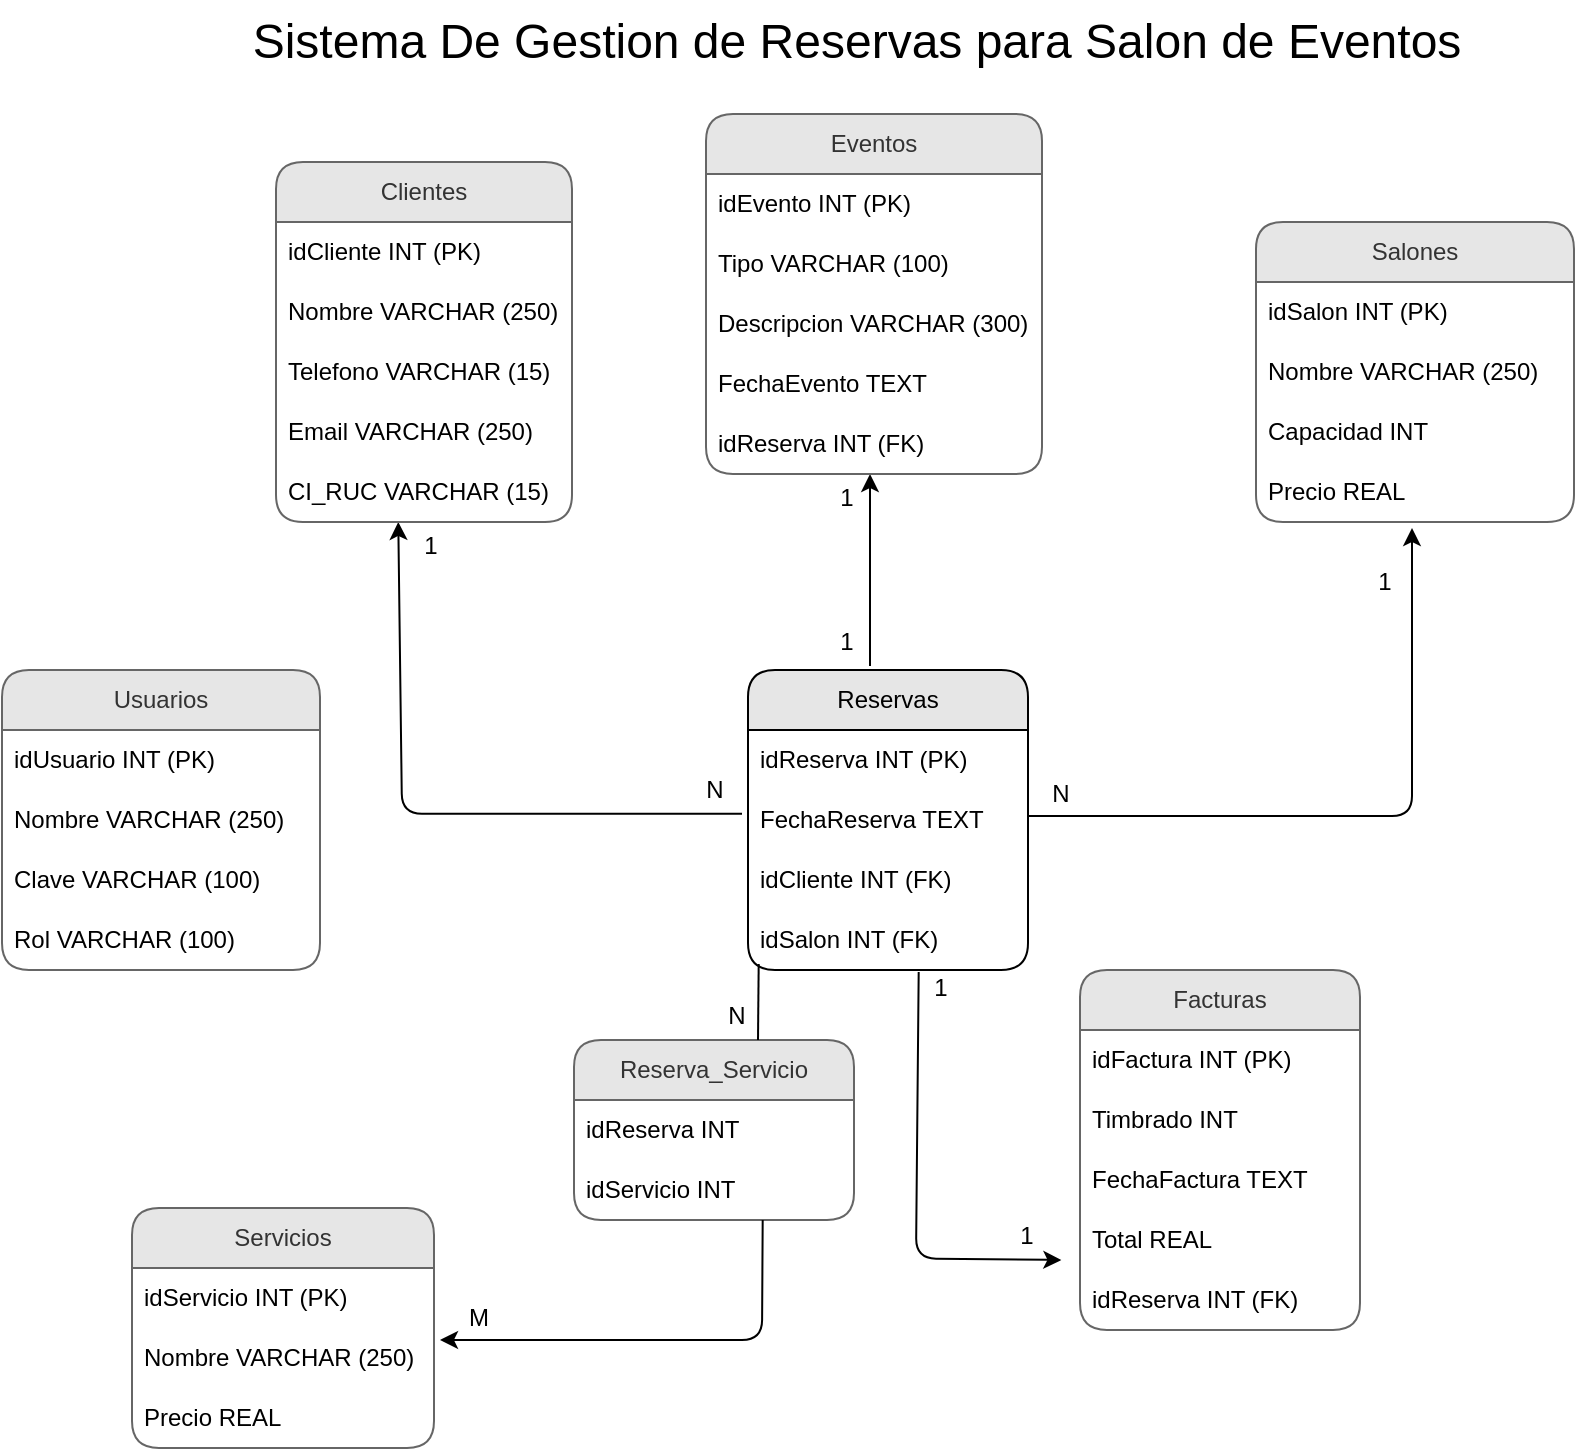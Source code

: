 <mxfile>
    <diagram id="V7iN0_9QD75f7wqs8UJC" name="Page-1">
        <mxGraphModel dx="1954" dy="2449" grid="0" gridSize="10" guides="1" tooltips="1" connect="1" arrows="1" fold="1" page="0" pageScale="1" pageWidth="850" pageHeight="1100" background="light-dark(#FFFFFF,#FFFFFF)" math="0" shadow="0">
            <root>
                <mxCell id="0"/>
                <mxCell id="1" parent="0"/>
                <mxCell id="2" value="" style="edgeStyle=none;html=1;" parent="1" edge="1">
                    <mxGeometry relative="1" as="geometry">
                        <mxPoint x="-96.0" y="-960" as="sourcePoint"/>
                        <mxPoint x="-96.0" y="-1056" as="targetPoint"/>
                    </mxGeometry>
                </mxCell>
                <mxCell id="3" value="" style="edgeStyle=none;html=1;exitX=1;exitY=0;exitDx=0;exitDy=0;entryX=0.5;entryY=1;entryDx=0;entryDy=0;" parent="1" edge="1">
                    <mxGeometry relative="1" as="geometry">
                        <mxPoint x="-17" y="-885.0" as="sourcePoint"/>
                        <mxPoint x="175" y="-1029" as="targetPoint"/>
                        <Array as="points">
                            <mxPoint x="55" y="-885"/>
                            <mxPoint x="175" y="-885"/>
                        </Array>
                    </mxGeometry>
                </mxCell>
                <mxCell id="4" value="" style="edgeStyle=none;html=1;exitX=0;exitY=0.5;exitDx=0;exitDy=0;entryX=0.451;entryY=0.937;entryDx=0;entryDy=0;entryPerimeter=0;" parent="1" edge="1">
                    <mxGeometry relative="1" as="geometry">
                        <Array as="points">
                            <mxPoint x="-330" y="-886.11"/>
                        </Array>
                        <mxPoint x="-160" y="-886.11" as="sourcePoint"/>
                        <mxPoint x="-331.86" y="-1032" as="targetPoint"/>
                    </mxGeometry>
                </mxCell>
                <mxCell id="8" value="1" style="text;html=1;align=center;verticalAlign=middle;resizable=0;points=[];autosize=1;strokeColor=none;fillColor=none;" parent="1" vertex="1">
                    <mxGeometry x="149" y="-1014" width="24" height="24" as="geometry"/>
                </mxCell>
                <mxCell id="9" value="1" style="text;html=1;align=center;verticalAlign=middle;resizable=0;points=[];autosize=1;strokeColor=none;fillColor=none;" parent="1" vertex="1">
                    <mxGeometry x="-120" y="-1056" width="24" height="24" as="geometry"/>
                </mxCell>
                <mxCell id="10" value="1" style="text;html=1;align=center;verticalAlign=middle;resizable=0;points=[];autosize=1;strokeColor=none;fillColor=none;" parent="1" vertex="1">
                    <mxGeometry x="-120" y="-984" width="24" height="24" as="geometry"/>
                </mxCell>
                <mxCell id="11" value="&lt;span style=&quot;text-wrap-mode: nowrap;&quot;&gt;&lt;font color=&quot;#000000&quot;&gt;N&lt;/font&gt;&lt;/span&gt;" style="text;html=1;align=center;verticalAlign=middle;resizable=0;points=[];autosize=1;strokeColor=none;fillColor=none;" parent="1" vertex="1">
                    <mxGeometry x="-13" y="-908" width="24" height="24" as="geometry"/>
                </mxCell>
                <mxCell id="13" value="1" style="text;html=1;align=center;verticalAlign=middle;resizable=0;points=[];autosize=1;strokeColor=none;fillColor=none;" parent="1" vertex="1">
                    <mxGeometry x="-328" y="-1032" width="24" height="24" as="geometry"/>
                </mxCell>
                <mxCell id="14" value="N" style="text;html=1;align=center;verticalAlign=middle;resizable=0;points=[];autosize=1;strokeColor=none;fillColor=none;" parent="1" vertex="1">
                    <mxGeometry x="-186" y="-910" width="24" height="24" as="geometry"/>
                </mxCell>
                <mxCell id="16" value="N" style="text;html=1;align=center;verticalAlign=middle;resizable=0;points=[];autosize=1;strokeColor=none;fillColor=none;" parent="1" vertex="1">
                    <mxGeometry x="-175" y="-797" width="24" height="24" as="geometry"/>
                </mxCell>
                <mxCell id="17" value="M" style="text;html=1;align=center;verticalAlign=middle;resizable=0;points=[];autosize=1;strokeColor=none;fillColor=none;" parent="1" vertex="1">
                    <mxGeometry x="-304" y="-646" width="24" height="24" as="geometry"/>
                </mxCell>
                <mxCell id="18" value="" style="edgeStyle=none;html=1;exitX=0.382;exitY=1.008;exitDx=0;exitDy=0;exitPerimeter=0;" parent="1" edge="1">
                    <mxGeometry relative="1" as="geometry">
                        <mxPoint x="-71.656" y="-807.002" as="sourcePoint"/>
                        <mxPoint x="-0.33" y="-663" as="targetPoint"/>
                        <Array as="points">
                            <mxPoint x="-73" y="-663.77"/>
                        </Array>
                    </mxGeometry>
                </mxCell>
                <mxCell id="20" value="1" style="text;html=1;align=center;verticalAlign=middle;resizable=0;points=[];autosize=1;strokeColor=none;fillColor=none;" parent="1" vertex="1">
                    <mxGeometry x="-73" y="-811" width="24" height="24" as="geometry"/>
                </mxCell>
                <mxCell id="21" value="1" style="text;html=1;align=center;verticalAlign=middle;resizable=0;points=[];autosize=1;strokeColor=none;fillColor=none;" parent="1" vertex="1">
                    <mxGeometry x="-31" y="-688" width="25" height="26" as="geometry"/>
                </mxCell>
                <mxCell id="25" value="Clientes" style="swimlane;fontStyle=0;childLayout=stackLayout;horizontal=1;startSize=30;horizontalStack=0;resizeParent=1;resizeParentMax=0;resizeLast=0;collapsible=1;marginBottom=0;whiteSpace=wrap;html=1;rounded=1;fillColor=#E6E6E6;strokeColor=#666666;fontColor=#333333;labelBackgroundColor=none;textShadow=0;" parent="1" vertex="1">
                    <mxGeometry x="-393" y="-1212" width="148" height="180" as="geometry"/>
                </mxCell>
                <mxCell id="26" value="idCliente INT (PK)" style="text;strokeColor=none;fillColor=none;align=left;verticalAlign=middle;spacingLeft=4;spacingRight=4;overflow=hidden;points=[[0,0.5],[1,0.5]];portConstraint=eastwest;rotatable=0;whiteSpace=wrap;html=1;" parent="25" vertex="1">
                    <mxGeometry y="30" width="148" height="30" as="geometry"/>
                </mxCell>
                <mxCell id="30" value="Nombre VARCHAR (250)" style="text;strokeColor=none;fillColor=none;align=left;verticalAlign=middle;spacingLeft=4;spacingRight=4;overflow=hidden;points=[[0,0.5],[1,0.5]];portConstraint=eastwest;rotatable=0;whiteSpace=wrap;html=1;" parent="25" vertex="1">
                    <mxGeometry y="60" width="148" height="30" as="geometry"/>
                </mxCell>
                <mxCell id="29" value="Telefono VARCHAR (15)" style="text;strokeColor=none;fillColor=none;align=left;verticalAlign=middle;spacingLeft=4;spacingRight=4;overflow=hidden;points=[[0,0.5],[1,0.5]];portConstraint=eastwest;rotatable=0;whiteSpace=wrap;html=1;" parent="25" vertex="1">
                    <mxGeometry y="90" width="148" height="30" as="geometry"/>
                </mxCell>
                <mxCell id="27" value="Email VARCHAR (250)" style="text;strokeColor=none;fillColor=none;align=left;verticalAlign=middle;spacingLeft=4;spacingRight=4;overflow=hidden;points=[[0,0.5],[1,0.5]];portConstraint=eastwest;rotatable=0;whiteSpace=wrap;html=1;" parent="25" vertex="1">
                    <mxGeometry y="120" width="148" height="30" as="geometry"/>
                </mxCell>
                <mxCell id="28" value="CI_RUC VARCHAR (15)" style="text;strokeColor=none;fillColor=none;align=left;verticalAlign=middle;spacingLeft=4;spacingRight=4;overflow=hidden;points=[[0,0.5],[1,0.5]];portConstraint=eastwest;rotatable=0;whiteSpace=wrap;html=1;" parent="25" vertex="1">
                    <mxGeometry y="150" width="148" height="30" as="geometry"/>
                </mxCell>
                <mxCell id="31" value="Eventos" style="swimlane;fontStyle=0;childLayout=stackLayout;horizontal=1;startSize=30;horizontalStack=0;resizeParent=1;resizeParentMax=0;resizeLast=0;collapsible=1;marginBottom=0;whiteSpace=wrap;html=1;rounded=1;fillColor=#E6E6E6;strokeColor=#666666;fontColor=#333333;labelBackgroundColor=none;textShadow=0;" parent="1" vertex="1">
                    <mxGeometry x="-178" y="-1236" width="168" height="180" as="geometry"/>
                </mxCell>
                <mxCell id="32" value="idEvento INT (PK)" style="text;strokeColor=none;fillColor=none;align=left;verticalAlign=middle;spacingLeft=4;spacingRight=4;overflow=hidden;points=[[0,0.5],[1,0.5]];portConstraint=eastwest;rotatable=0;whiteSpace=wrap;html=1;" parent="31" vertex="1">
                    <mxGeometry y="30" width="168" height="30" as="geometry"/>
                </mxCell>
                <mxCell id="33" value="Tipo VARCHAR (100)" style="text;strokeColor=none;fillColor=none;align=left;verticalAlign=middle;spacingLeft=4;spacingRight=4;overflow=hidden;points=[[0,0.5],[1,0.5]];portConstraint=eastwest;rotatable=0;whiteSpace=wrap;html=1;" parent="31" vertex="1">
                    <mxGeometry y="60" width="168" height="30" as="geometry"/>
                </mxCell>
                <mxCell id="34" value="Descripcion VARCHAR (300)" style="text;strokeColor=none;fillColor=none;align=left;verticalAlign=middle;spacingLeft=4;spacingRight=4;overflow=hidden;points=[[0,0.5],[1,0.5]];portConstraint=eastwest;rotatable=0;whiteSpace=wrap;html=1;" parent="31" vertex="1">
                    <mxGeometry y="90" width="168" height="30" as="geometry"/>
                </mxCell>
                <mxCell id="74" value="FechaEvento TEXT" style="text;strokeColor=none;fillColor=none;align=left;verticalAlign=middle;spacingLeft=4;spacingRight=4;overflow=hidden;points=[[0,0.5],[1,0.5]];portConstraint=eastwest;rotatable=0;whiteSpace=wrap;html=1;" parent="31" vertex="1">
                    <mxGeometry y="120" width="168" height="30" as="geometry"/>
                </mxCell>
                <mxCell id="35" value="idReserva INT (FK)" style="text;strokeColor=none;fillColor=none;align=left;verticalAlign=middle;spacingLeft=4;spacingRight=4;overflow=hidden;points=[[0,0.5],[1,0.5]];portConstraint=eastwest;rotatable=0;whiteSpace=wrap;html=1;" parent="31" vertex="1">
                    <mxGeometry y="150" width="168" height="30" as="geometry"/>
                </mxCell>
                <mxCell id="38" value="Salones" style="swimlane;fontStyle=0;childLayout=stackLayout;horizontal=1;startSize=30;horizontalStack=0;resizeParent=1;resizeParentMax=0;resizeLast=0;collapsible=1;marginBottom=0;whiteSpace=wrap;html=1;rounded=1;fillColor=#E6E6E6;strokeColor=#666666;fontColor=#333333;labelBackgroundColor=none;textShadow=0;" parent="1" vertex="1">
                    <mxGeometry x="97" y="-1182" width="159" height="150" as="geometry"/>
                </mxCell>
                <mxCell id="39" value="idSalon INT (PK)" style="text;strokeColor=none;fillColor=none;align=left;verticalAlign=middle;spacingLeft=4;spacingRight=4;overflow=hidden;points=[[0,0.5],[1,0.5]];portConstraint=eastwest;rotatable=0;whiteSpace=wrap;html=1;" parent="38" vertex="1">
                    <mxGeometry y="30" width="159" height="30" as="geometry"/>
                </mxCell>
                <mxCell id="40" value="Nombre VARCHAR (250)" style="text;strokeColor=none;fillColor=none;align=left;verticalAlign=middle;spacingLeft=4;spacingRight=4;overflow=hidden;points=[[0,0.5],[1,0.5]];portConstraint=eastwest;rotatable=0;whiteSpace=wrap;html=1;" parent="38" vertex="1">
                    <mxGeometry y="60" width="159" height="30" as="geometry"/>
                </mxCell>
                <mxCell id="41" value="Capacidad INT" style="text;strokeColor=none;fillColor=none;align=left;verticalAlign=middle;spacingLeft=4;spacingRight=4;overflow=hidden;points=[[0,0.5],[1,0.5]];portConstraint=eastwest;rotatable=0;whiteSpace=wrap;html=1;" parent="38" vertex="1">
                    <mxGeometry y="90" width="159" height="30" as="geometry"/>
                </mxCell>
                <mxCell id="42" value="Precio REAL" style="text;strokeColor=none;fillColor=none;align=left;verticalAlign=middle;spacingLeft=4;spacingRight=4;overflow=hidden;points=[[0,0.5],[1,0.5]];portConstraint=eastwest;rotatable=0;whiteSpace=wrap;html=1;" parent="38" vertex="1">
                    <mxGeometry y="120" width="159" height="30" as="geometry"/>
                </mxCell>
                <mxCell id="43" value="Servicios" style="swimlane;fontStyle=0;childLayout=stackLayout;horizontal=1;startSize=30;horizontalStack=0;resizeParent=1;resizeParentMax=0;resizeLast=0;collapsible=1;marginBottom=0;whiteSpace=wrap;html=1;rounded=1;fillColor=#E6E6E6;strokeColor=#666666;fontColor=#333333;labelBackgroundColor=none;textShadow=0;" parent="1" vertex="1">
                    <mxGeometry x="-465" y="-689" width="151" height="120" as="geometry"/>
                </mxCell>
                <mxCell id="44" value="idServicio INT (PK)" style="text;strokeColor=none;fillColor=none;align=left;verticalAlign=middle;spacingLeft=4;spacingRight=4;overflow=hidden;points=[[0,0.5],[1,0.5]];portConstraint=eastwest;rotatable=0;whiteSpace=wrap;html=1;" parent="43" vertex="1">
                    <mxGeometry y="30" width="151" height="30" as="geometry"/>
                </mxCell>
                <mxCell id="45" value="Nombre VARCHAR (250)" style="text;strokeColor=none;fillColor=none;align=left;verticalAlign=middle;spacingLeft=4;spacingRight=4;overflow=hidden;points=[[0,0.5],[1,0.5]];portConstraint=eastwest;rotatable=0;whiteSpace=wrap;html=1;" parent="43" vertex="1">
                    <mxGeometry y="60" width="151" height="30" as="geometry"/>
                </mxCell>
                <mxCell id="47" value="Precio REAL" style="text;strokeColor=none;fillColor=none;align=left;verticalAlign=middle;spacingLeft=4;spacingRight=4;overflow=hidden;points=[[0,0.5],[1,0.5]];portConstraint=eastwest;rotatable=0;whiteSpace=wrap;html=1;" parent="43" vertex="1">
                    <mxGeometry y="90" width="151" height="30" as="geometry"/>
                </mxCell>
                <mxCell id="48" value="Facturas" style="swimlane;fontStyle=0;childLayout=stackLayout;horizontal=1;startSize=30;horizontalStack=0;resizeParent=1;resizeParentMax=0;resizeLast=0;collapsible=1;marginBottom=0;whiteSpace=wrap;html=1;rounded=1;fillColor=#E6E6E6;strokeColor=#666666;fontColor=#333333;labelBackgroundColor=none;textShadow=0;" parent="1" vertex="1">
                    <mxGeometry x="9" y="-808" width="140" height="180" as="geometry"/>
                </mxCell>
                <mxCell id="49" value="idFactura INT (PK)" style="text;strokeColor=none;fillColor=none;align=left;verticalAlign=middle;spacingLeft=4;spacingRight=4;overflow=hidden;points=[[0,0.5],[1,0.5]];portConstraint=eastwest;rotatable=0;whiteSpace=wrap;html=1;" parent="48" vertex="1">
                    <mxGeometry y="30" width="140" height="30" as="geometry"/>
                </mxCell>
                <mxCell id="50" value="Timbrado INT" style="text;strokeColor=none;fillColor=none;align=left;verticalAlign=middle;spacingLeft=4;spacingRight=4;overflow=hidden;points=[[0,0.5],[1,0.5]];portConstraint=eastwest;rotatable=0;whiteSpace=wrap;html=1;" parent="48" vertex="1">
                    <mxGeometry y="60" width="140" height="30" as="geometry"/>
                </mxCell>
                <mxCell id="51" value="FechaFactura TEXT" style="text;strokeColor=none;fillColor=none;align=left;verticalAlign=middle;spacingLeft=4;spacingRight=4;overflow=hidden;points=[[0,0.5],[1,0.5]];portConstraint=eastwest;rotatable=0;whiteSpace=wrap;html=1;" parent="48" vertex="1">
                    <mxGeometry y="90" width="140" height="30" as="geometry"/>
                </mxCell>
                <mxCell id="54" value="Total REAL" style="text;strokeColor=none;fillColor=none;align=left;verticalAlign=middle;spacingLeft=4;spacingRight=4;overflow=hidden;points=[[0,0.5],[1,0.5]];portConstraint=eastwest;rotatable=0;whiteSpace=wrap;html=1;" parent="48" vertex="1">
                    <mxGeometry y="120" width="140" height="30" as="geometry"/>
                </mxCell>
                <mxCell id="53" value="idReserva INT (FK)" style="text;strokeColor=none;fillColor=none;align=left;verticalAlign=middle;spacingLeft=4;spacingRight=4;overflow=hidden;points=[[0,0.5],[1,0.5]];portConstraint=eastwest;rotatable=0;whiteSpace=wrap;html=1;" parent="48" vertex="1">
                    <mxGeometry y="150" width="140" height="30" as="geometry"/>
                </mxCell>
                <mxCell id="55" value="Reservas" style="swimlane;fontStyle=0;childLayout=stackLayout;horizontal=1;startSize=30;horizontalStack=0;resizeParent=1;resizeParentMax=0;resizeLast=0;collapsible=1;marginBottom=0;whiteSpace=wrap;html=1;rounded=1;swimlaneLine=1;gradientColor=none;fillColor=#E6E6E6;" parent="1" vertex="1">
                    <mxGeometry x="-157" y="-958" width="140" height="150" as="geometry"/>
                </mxCell>
                <mxCell id="56" value="idReserva INT (PK)" style="text;strokeColor=none;fillColor=none;align=left;verticalAlign=middle;spacingLeft=4;spacingRight=4;overflow=hidden;points=[[0,0.5],[1,0.5]];portConstraint=eastwest;rotatable=0;whiteSpace=wrap;html=1;" parent="55" vertex="1">
                    <mxGeometry y="30" width="140" height="30" as="geometry"/>
                </mxCell>
                <mxCell id="57" value="FechaReserva TEXT" style="text;strokeColor=none;fillColor=none;align=left;verticalAlign=middle;spacingLeft=4;spacingRight=4;overflow=hidden;points=[[0,0.5],[1,0.5]];portConstraint=eastwest;rotatable=0;whiteSpace=wrap;html=1;" parent="55" vertex="1">
                    <mxGeometry y="60" width="140" height="30" as="geometry"/>
                </mxCell>
                <mxCell id="59" value="idCliente INT (FK)" style="text;strokeColor=none;fillColor=none;align=left;verticalAlign=middle;spacingLeft=4;spacingRight=4;overflow=hidden;points=[[0,0.5],[1,0.5]];portConstraint=eastwest;rotatable=0;whiteSpace=wrap;html=1;" parent="55" vertex="1">
                    <mxGeometry y="90" width="140" height="30" as="geometry"/>
                </mxCell>
                <mxCell id="58" value="idSalon INT (FK)" style="text;strokeColor=none;fillColor=none;align=left;verticalAlign=middle;spacingLeft=4;spacingRight=4;overflow=hidden;points=[[0,0.5],[1,0.5]];portConstraint=eastwest;rotatable=0;whiteSpace=wrap;html=1;" parent="55" vertex="1">
                    <mxGeometry y="120" width="140" height="30" as="geometry"/>
                </mxCell>
                <mxCell id="66" value="Reserva_Servicio" style="swimlane;fontStyle=0;childLayout=stackLayout;horizontal=1;startSize=30;horizontalStack=0;resizeParent=1;resizeParentMax=0;resizeLast=0;collapsible=1;marginBottom=0;whiteSpace=wrap;html=1;rounded=1;fillColor=#E6E6E6;strokeColor=#666666;fontColor=#333333;labelBackgroundColor=none;textShadow=0;" parent="1" vertex="1">
                    <mxGeometry x="-244" y="-773" width="140" height="90" as="geometry"/>
                </mxCell>
                <mxCell id="67" value="idReserva INT" style="text;strokeColor=none;fillColor=none;align=left;verticalAlign=middle;spacingLeft=4;spacingRight=4;overflow=hidden;points=[[0,0.5],[1,0.5]];portConstraint=eastwest;rotatable=0;whiteSpace=wrap;html=1;" parent="66" vertex="1">
                    <mxGeometry y="30" width="140" height="30" as="geometry"/>
                </mxCell>
                <mxCell id="68" value="idServicio INT" style="text;strokeColor=none;fillColor=none;align=left;verticalAlign=middle;spacingLeft=4;spacingRight=4;overflow=hidden;points=[[0,0.5],[1,0.5]];portConstraint=eastwest;rotatable=0;whiteSpace=wrap;html=1;" parent="66" vertex="1">
                    <mxGeometry y="60" width="140" height="30" as="geometry"/>
                </mxCell>
                <mxCell id="71" value="" style="edgeStyle=none;html=1;exitX=0.382;exitY=1.008;exitDx=0;exitDy=0;exitPerimeter=0;strokeColor=default;endArrow=none;endFill=0;" parent="1" edge="1">
                    <mxGeometry relative="1" as="geometry">
                        <mxPoint x="-151.656" y="-811.002" as="sourcePoint"/>
                        <mxPoint x="-152" y="-773" as="targetPoint"/>
                        <Array as="points"/>
                    </mxGeometry>
                </mxCell>
                <mxCell id="72" value="" style="edgeStyle=none;html=1;exitX=0.382;exitY=1.008;exitDx=0;exitDy=0;exitPerimeter=0;" parent="1" edge="1">
                    <mxGeometry relative="1" as="geometry">
                        <mxPoint x="-149.656" y="-683.002" as="sourcePoint"/>
                        <mxPoint x="-311" y="-623" as="targetPoint"/>
                        <Array as="points">
                            <mxPoint x="-150" y="-623"/>
                        </Array>
                    </mxGeometry>
                </mxCell>
                <mxCell id="73" value="&lt;font style=&quot;font-size: 24px;&quot;&gt;Sistema De Gestion de Reservas para Salon de Eventos&lt;/font&gt;" style="text;html=1;align=center;verticalAlign=middle;resizable=0;points=[];autosize=1;strokeColor=none;fillColor=none;" parent="1" vertex="1">
                    <mxGeometry x="-414" y="-1293" width="622" height="41" as="geometry"/>
                </mxCell>
                <mxCell id="75" value="Usuarios" style="swimlane;fontStyle=0;childLayout=stackLayout;horizontal=1;startSize=30;horizontalStack=0;resizeParent=1;resizeParentMax=0;resizeLast=0;collapsible=1;marginBottom=0;whiteSpace=wrap;html=1;rounded=1;fillColor=#E6E6E6;strokeColor=#666666;fontColor=#333333;labelBackgroundColor=none;textShadow=0;" vertex="1" parent="1">
                    <mxGeometry x="-530" y="-958" width="159" height="150" as="geometry"/>
                </mxCell>
                <mxCell id="76" value="idUsuario INT (PK)" style="text;strokeColor=none;fillColor=none;align=left;verticalAlign=middle;spacingLeft=4;spacingRight=4;overflow=hidden;points=[[0,0.5],[1,0.5]];portConstraint=eastwest;rotatable=0;whiteSpace=wrap;html=1;" vertex="1" parent="75">
                    <mxGeometry y="30" width="159" height="30" as="geometry"/>
                </mxCell>
                <mxCell id="77" value="Nombre VARCHAR (250)" style="text;strokeColor=none;fillColor=none;align=left;verticalAlign=middle;spacingLeft=4;spacingRight=4;overflow=hidden;points=[[0,0.5],[1,0.5]];portConstraint=eastwest;rotatable=0;whiteSpace=wrap;html=1;" vertex="1" parent="75">
                    <mxGeometry y="60" width="159" height="30" as="geometry"/>
                </mxCell>
                <mxCell id="78" value="Clave VARCHAR (100)" style="text;strokeColor=none;fillColor=none;align=left;verticalAlign=middle;spacingLeft=4;spacingRight=4;overflow=hidden;points=[[0,0.5],[1,0.5]];portConstraint=eastwest;rotatable=0;whiteSpace=wrap;html=1;" vertex="1" parent="75">
                    <mxGeometry y="90" width="159" height="30" as="geometry"/>
                </mxCell>
                <mxCell id="79" value="Rol VARCHAR (100)" style="text;strokeColor=none;fillColor=none;align=left;verticalAlign=middle;spacingLeft=4;spacingRight=4;overflow=hidden;points=[[0,0.5],[1,0.5]];portConstraint=eastwest;rotatable=0;whiteSpace=wrap;html=1;" vertex="1" parent="75">
                    <mxGeometry y="120" width="159" height="30" as="geometry"/>
                </mxCell>
            </root>
        </mxGraphModel>
    </diagram>
</mxfile>